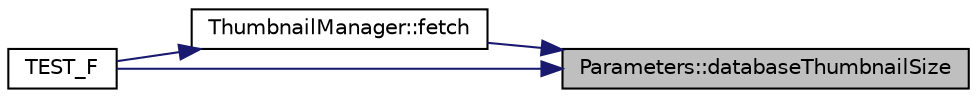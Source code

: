 digraph "Parameters::databaseThumbnailSize"
{
 // LATEX_PDF_SIZE
  edge [fontname="Helvetica",fontsize="10",labelfontname="Helvetica",labelfontsize="10"];
  node [fontname="Helvetica",fontsize="10",shape=record];
  rankdir="RL";
  Node1 [label="Parameters::databaseThumbnailSize",height=0.2,width=0.4,color="black", fillcolor="grey75", style="filled", fontcolor="black",tooltip=" "];
  Node1 -> Node2 [dir="back",color="midnightblue",fontsize="10",style="solid",fontname="Helvetica"];
  Node2 [label="ThumbnailManager::fetch",height=0.2,width=0.4,color="black", fillcolor="white", style="filled",URL="$class_thumbnail_manager.html#a23c27b8332708a2e59a6a5ac0c3962fd",tooltip=" "];
  Node2 -> Node3 [dir="back",color="midnightblue",fontsize="10",style="solid",fontname="Helvetica"];
  Node3 [label="TEST_F",height=0.2,width=0.4,color="black", fillcolor="white", style="filled",URL="$thumbnails__manager__tests_8cpp.html#a3e6f1445057f283aa47ef2a074928fb9",tooltip=" "];
  Node1 -> Node3 [dir="back",color="midnightblue",fontsize="10",style="solid",fontname="Helvetica"];
}
